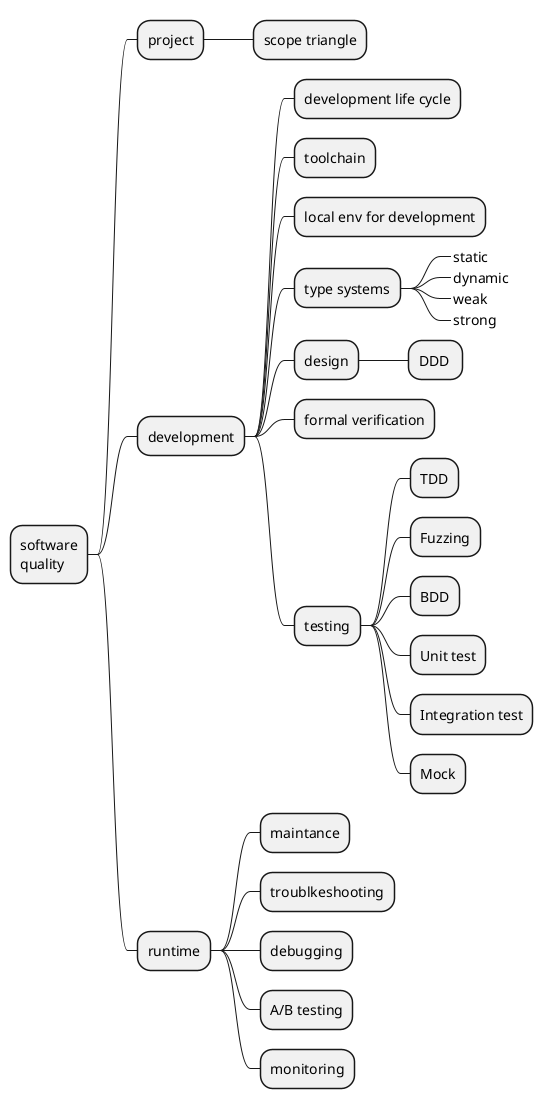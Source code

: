 @startmindmap
* software\nquality
 * project
  * scope triangle
 * development
  * development life cycle
  * toolchain
  * local env for development
  * type systems
   *_ static
   *_ dynamic
   *_ weak
   *_ strong
  * design
   * DDD 
  * formal verification
  * testing
   * TDD
   * Fuzzing
   * BDD
   * Unit test
   * Integration test
   * Mock
 * runtime
  * maintance
  * troublkeshooting
  * debugging
  * A/B testing
  * monitoring
@endmindmap
